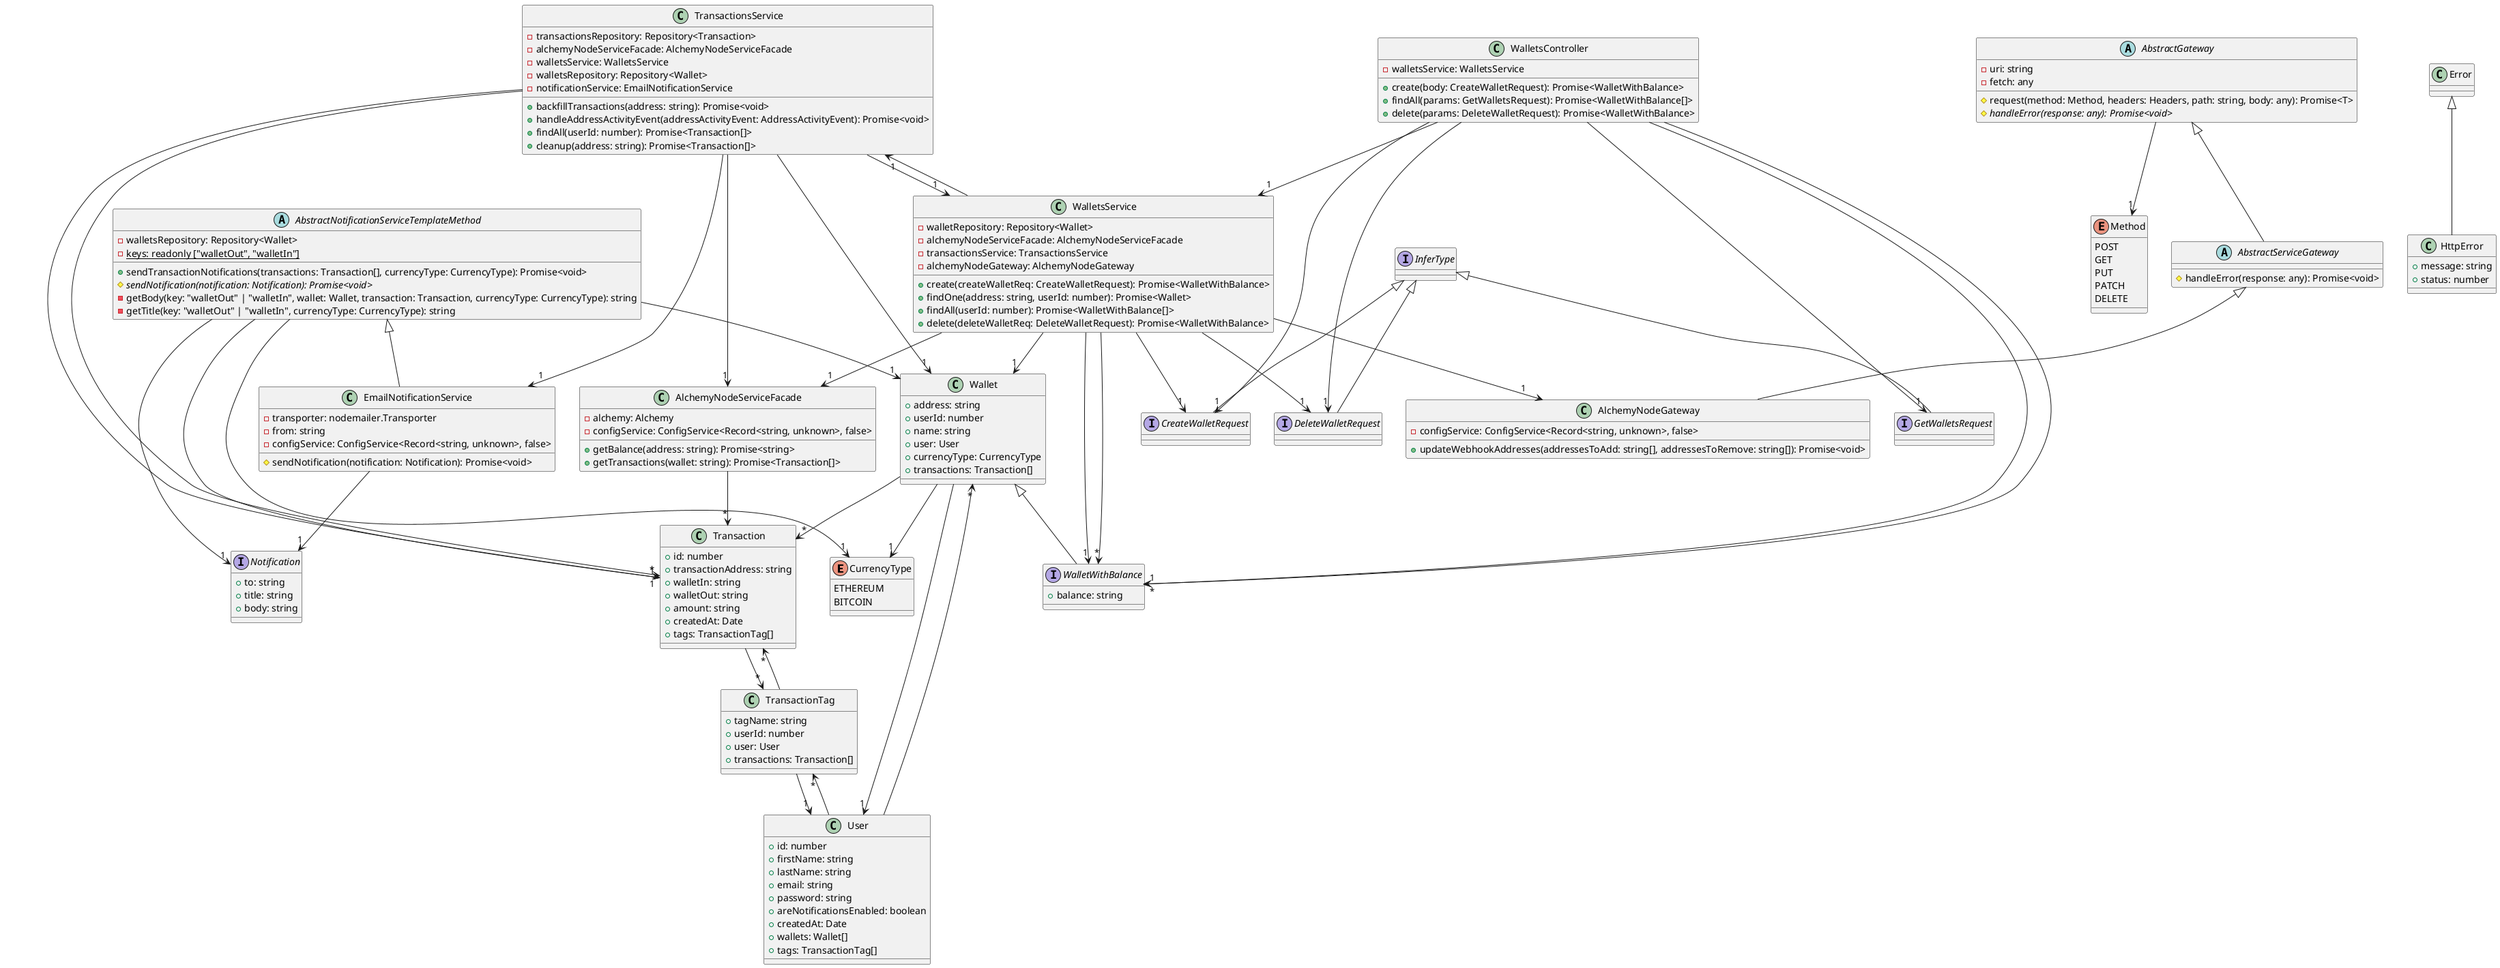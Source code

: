 @startuml
enum CurrencyType {
    ETHEREUM
    BITCOIN
}
interface CreateWalletRequest extends InferType
class Transaction {
    +id: number
    +transactionAddress: string
    +walletIn: string
    +walletOut: string
    +amount: string
    +createdAt: Date
    +tags: TransactionTag[]
}
class TransactionTag {
    +tagName: string
    +userId: number
    +user: User
    +transactions: Transaction[]
}
class User {
    +id: number
    +firstName: string
    +lastName: string
    +email: string
    +password: string
    +areNotificationsEnabled: boolean
    +createdAt: Date
    +wallets: Wallet[]
    +tags: TransactionTag[]
}
class Wallet {
    +address: string
    +userId: number
    +name: string
    +user: User
    +currencyType: CurrencyType
    +transactions: Transaction[]
}
class AlchemyNodeServiceFacade {
    -alchemy: Alchemy
    -configService: ConfigService<Record<string, unknown>, false>
    +getBalance(address: string): Promise<string>
    +getTransactions(wallet: string): Promise<Transaction[]>
}
interface WalletWithBalance extends Wallet {
    +balance: string
}
abstract class AbstractNotificationServiceTemplateMethod {
    -walletsRepository: Repository<Wallet>
    +sendTransactionNotifications(transactions: Transaction[], currencyType: CurrencyType): Promise<void>
    #{abstract} sendNotification(notification: Notification): Promise<void>
    -getBody(key: "walletOut" | "walletIn", wallet: Wallet, transaction: Transaction, currencyType: CurrencyType): string
    -getTitle(key: "walletOut" | "walletIn", currencyType: CurrencyType): string
    -{static} keys: readonly ["walletOut", "walletIn"]
}
interface Notification {
    +to: string
    +title: string
    +body: string
}
class EmailNotificationService extends AbstractNotificationServiceTemplateMethod {
    -transporter: nodemailer.Transporter
    -from: string
    -configService: ConfigService<Record<string, unknown>, false>
    #sendNotification(notification: Notification): Promise<void>
}
class TransactionsService {
    -transactionsRepository: Repository<Transaction>
    -alchemyNodeServiceFacade: AlchemyNodeServiceFacade
    -walletsService: WalletsService
    -walletsRepository: Repository<Wallet>
    -notificationService: EmailNotificationService
    +backfillTransactions(address: string): Promise<void>
    +handleAddressActivityEvent(addressActivityEvent: AddressActivityEvent): Promise<void>
    +findAll(userId: number): Promise<Transaction[]>
    +cleanup(address: string): Promise<Transaction[]>
}
abstract class AbstractGateway {
    -uri: string
    -fetch: any
    #request(method: Method, headers: Headers, path: string, body: any): Promise<T>
    #{abstract} handleError(response: any): Promise<void>
}
enum Method {
    POST
    GET
    PUT
    PATCH
    DELETE
}
class HttpError extends Error {
    +message: string
    +status: number
}
abstract class AbstractServiceGateway extends AbstractGateway {
    #handleError(response: any): Promise<void>
}
class AlchemyNodeGateway extends AbstractServiceGateway {
    -configService: ConfigService<Record<string, unknown>, false>
    +updateWebhookAddresses(addressesToAdd: string[], addressesToRemove: string[]): Promise<void>
}
interface DeleteWalletRequest extends InferType
class WalletsService {
    -walletRepository: Repository<Wallet>
    -alchemyNodeServiceFacade: AlchemyNodeServiceFacade
    -transactionsService: TransactionsService
    -alchemyNodeGateway: AlchemyNodeGateway
    +create(createWalletReq: CreateWalletRequest): Promise<WalletWithBalance>
    +findOne(address: string, userId: number): Promise<Wallet>
    +findAll(userId: number): Promise<WalletWithBalance[]>
    +delete(deleteWalletReq: DeleteWalletRequest): Promise<WalletWithBalance>
}
interface GetWalletsRequest extends InferType
class WalletsController {
    -walletsService: WalletsService
    +create(body: CreateWalletRequest): Promise<WalletWithBalance>
    +findAll(params: GetWalletsRequest): Promise<WalletWithBalance[]>
    +delete(params: DeleteWalletRequest): Promise<WalletWithBalance>
}
Transaction --> "*" TransactionTag
TransactionTag --> "1" User
TransactionTag --> "*" Transaction
User --> "*" Wallet
User --> "*" TransactionTag
Wallet --> "1" User
Wallet --> "1" CurrencyType
Wallet --> "*" Transaction
AlchemyNodeServiceFacade --> "*" Transaction
AbstractNotificationServiceTemplateMethod --> "1" Wallet
AbstractNotificationServiceTemplateMethod --> "1" Transaction
AbstractNotificationServiceTemplateMethod --> "1" CurrencyType
AbstractNotificationServiceTemplateMethod --> "1" Notification
EmailNotificationService --> "1" Notification
TransactionsService --> "1" Transaction
TransactionsService --> "1" AlchemyNodeServiceFacade
TransactionsService --> "1" WalletsService
TransactionsService --> "1" Wallet
TransactionsService --> "1" EmailNotificationService
TransactionsService --> "*" Transaction
AbstractGateway --> "1" Method
WalletsService --> "1" Wallet
WalletsService --> "1" AlchemyNodeServiceFacade
WalletsService --> "1" TransactionsService
WalletsService --> "1" AlchemyNodeGateway
WalletsService --> "1" CreateWalletRequest
WalletsService --> "1" WalletWithBalance
WalletsService --> "*" WalletWithBalance
WalletsService --> "1" DeleteWalletRequest
WalletsController --> "1" WalletsService
WalletsController --> "1" CreateWalletRequest
WalletsController --> "1" WalletWithBalance
WalletsController --> "1" GetWalletsRequest
WalletsController --> "*" WalletWithBalance
WalletsController --> "1" DeleteWalletRequest
@enduml